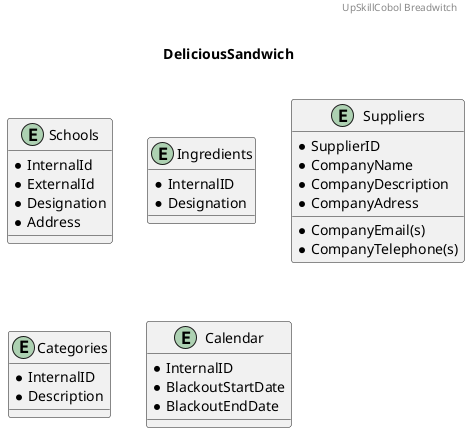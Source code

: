 @startuml
header
UpSkillCobol Breadwitch
endheader

title \nDeliciousSandwich\n
/' This is a Logical data model - see the level of details '/

entity Schools {
  * InternalId
  * ExternalId
  * Designation
  * Address
}

entity Ingredients {
  * InternalID
  * Designation
}

entity Suppliers {
  * SupplierID
  * CompanyName
  * CompanyDescription
  * CompanyAdress
  * CompanyEmail(s)
  * CompanyTelephone(s)
}

entity Categories {
  * InternalID
  * Description
}

entity Calendar {
  * InternalID
  * BlackoutStartDate
  * BlackoutEndDate
}

@enduml